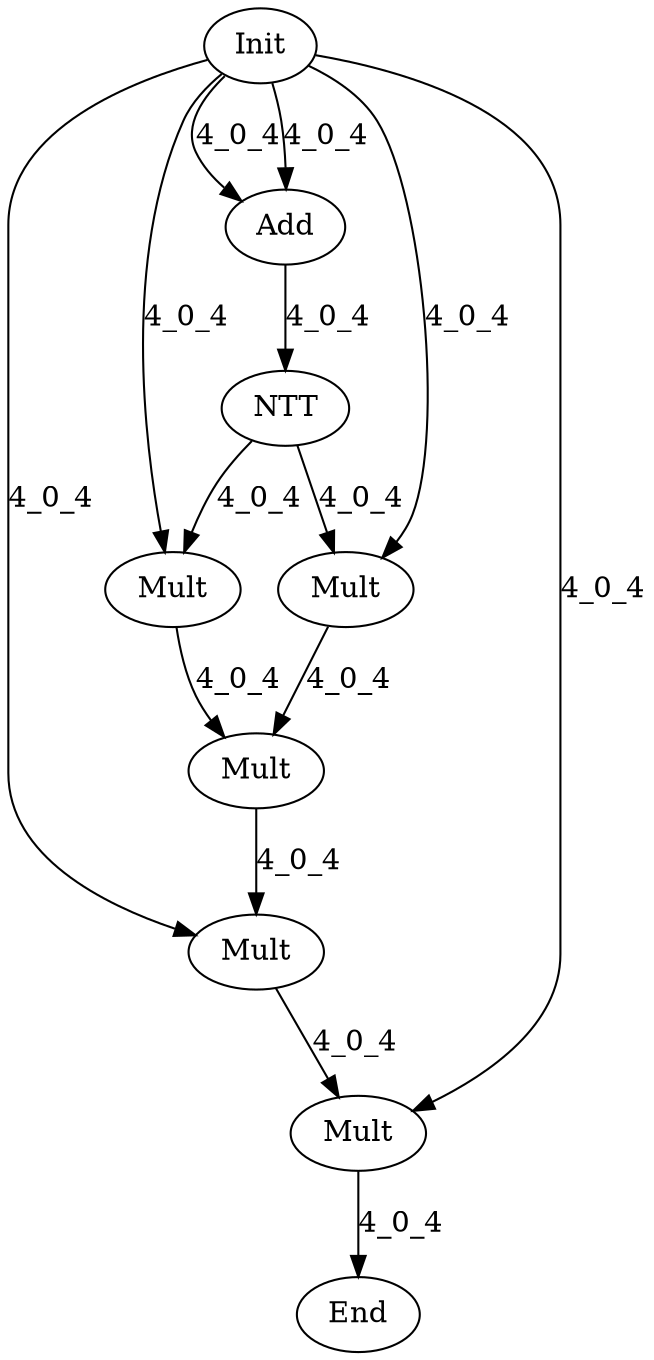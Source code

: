 digraph G {
Init[label="Init"];
End[label="End"];
Add0[label="Add"];
NTT[label="NTT"];
Mult0[label="Mult"];
Mult1[label="Mult"];
Mult2[label="Mult"];
Mult3[label="Mult"];
Mult4[label="Mult"];
Init -> Add0[label="4_0_4"];
Init -> Add0[label="4_0_4"];
Init -> Mult0[label="4_0_4"];
Init -> Mult1[label="4_0_4"];
Add0 -> NTT[label="4_0_4"];
NTT -> Mult0[label="4_0_4"];
NTT -> Mult1[label="4_0_4"];
Mult0 -> Mult2[label="4_0_4"];
Mult1 -> Mult2[label="4_0_4"];
Mult2 -> Mult3[label="4_0_4"];
Mult3 -> Mult4[label="4_0_4"];
Init -> Mult3[label="4_0_4"];
Init -> Mult4[label="4_0_4"];
Mult4 -> End[label="4_0_4"];
}
